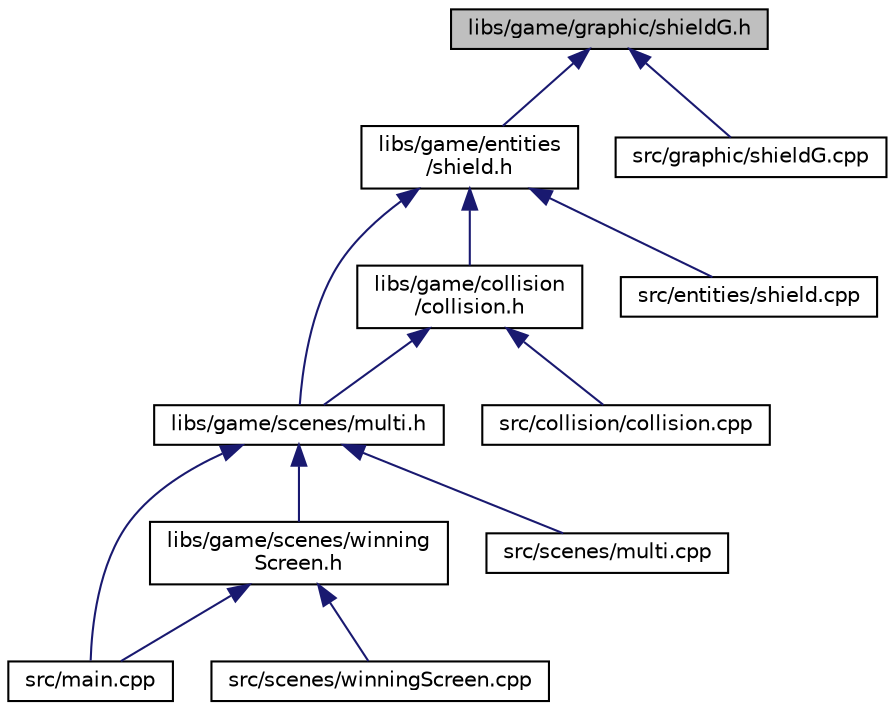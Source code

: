 digraph "libs/game/graphic/shieldG.h"
{
 // LATEX_PDF_SIZE
  edge [fontname="Helvetica",fontsize="10",labelfontname="Helvetica",labelfontsize="10"];
  node [fontname="Helvetica",fontsize="10",shape=record];
  Node1 [label="libs/game/graphic/shieldG.h",height=0.2,width=0.4,color="black", fillcolor="grey75", style="filled", fontcolor="black",tooltip="Représente un bouclier en forme de feuille."];
  Node1 -> Node2 [dir="back",color="midnightblue",fontsize="10",style="solid"];
  Node2 [label="libs/game/entities\l/shield.h",height=0.2,width=0.4,color="black", fillcolor="white", style="filled",URL="$shield_8h.html",tooltip="Permet de gérer les boucliers."];
  Node2 -> Node3 [dir="back",color="midnightblue",fontsize="10",style="solid"];
  Node3 [label="libs/game/collision\l/collision.h",height=0.2,width=0.4,color="black", fillcolor="white", style="filled",URL="$collision_8h.html",tooltip="Permet de gérer les collisions."];
  Node3 -> Node4 [dir="back",color="midnightblue",fontsize="10",style="solid"];
  Node4 [label="libs/game/scenes/multi.h",height=0.2,width=0.4,color="black", fillcolor="white", style="filled",URL="$multi_8h.html",tooltip="Gestion du mode de jeu multi."];
  Node4 -> Node5 [dir="back",color="midnightblue",fontsize="10",style="solid"];
  Node5 [label="libs/game/scenes/winning\lScreen.h",height=0.2,width=0.4,color="black", fillcolor="white", style="filled",URL="$winning_screen_8h.html",tooltip="Scene de victoire/defaite."];
  Node5 -> Node6 [dir="back",color="midnightblue",fontsize="10",style="solid"];
  Node6 [label="src/main.cpp",height=0.2,width=0.4,color="black", fillcolor="white", style="filled",URL="$main_8cpp.html",tooltip=" "];
  Node5 -> Node7 [dir="back",color="midnightblue",fontsize="10",style="solid"];
  Node7 [label="src/scenes/winningScreen.cpp",height=0.2,width=0.4,color="black", fillcolor="white", style="filled",URL="$winning_screen_8cpp.html",tooltip=" "];
  Node4 -> Node6 [dir="back",color="midnightblue",fontsize="10",style="solid"];
  Node4 -> Node8 [dir="back",color="midnightblue",fontsize="10",style="solid"];
  Node8 [label="src/scenes/multi.cpp",height=0.2,width=0.4,color="black", fillcolor="white", style="filled",URL="$multi_8cpp.html",tooltip=" "];
  Node3 -> Node9 [dir="back",color="midnightblue",fontsize="10",style="solid"];
  Node9 [label="src/collision/collision.cpp",height=0.2,width=0.4,color="black", fillcolor="white", style="filled",URL="$collision_8cpp.html",tooltip=" "];
  Node2 -> Node4 [dir="back",color="midnightblue",fontsize="10",style="solid"];
  Node2 -> Node10 [dir="back",color="midnightblue",fontsize="10",style="solid"];
  Node10 [label="src/entities/shield.cpp",height=0.2,width=0.4,color="black", fillcolor="white", style="filled",URL="$shield_8cpp.html",tooltip=" "];
  Node1 -> Node11 [dir="back",color="midnightblue",fontsize="10",style="solid"];
  Node11 [label="src/graphic/shieldG.cpp",height=0.2,width=0.4,color="black", fillcolor="white", style="filled",URL="$shield_g_8cpp.html",tooltip="Représente un bouclier en forme de feuille."];
}
